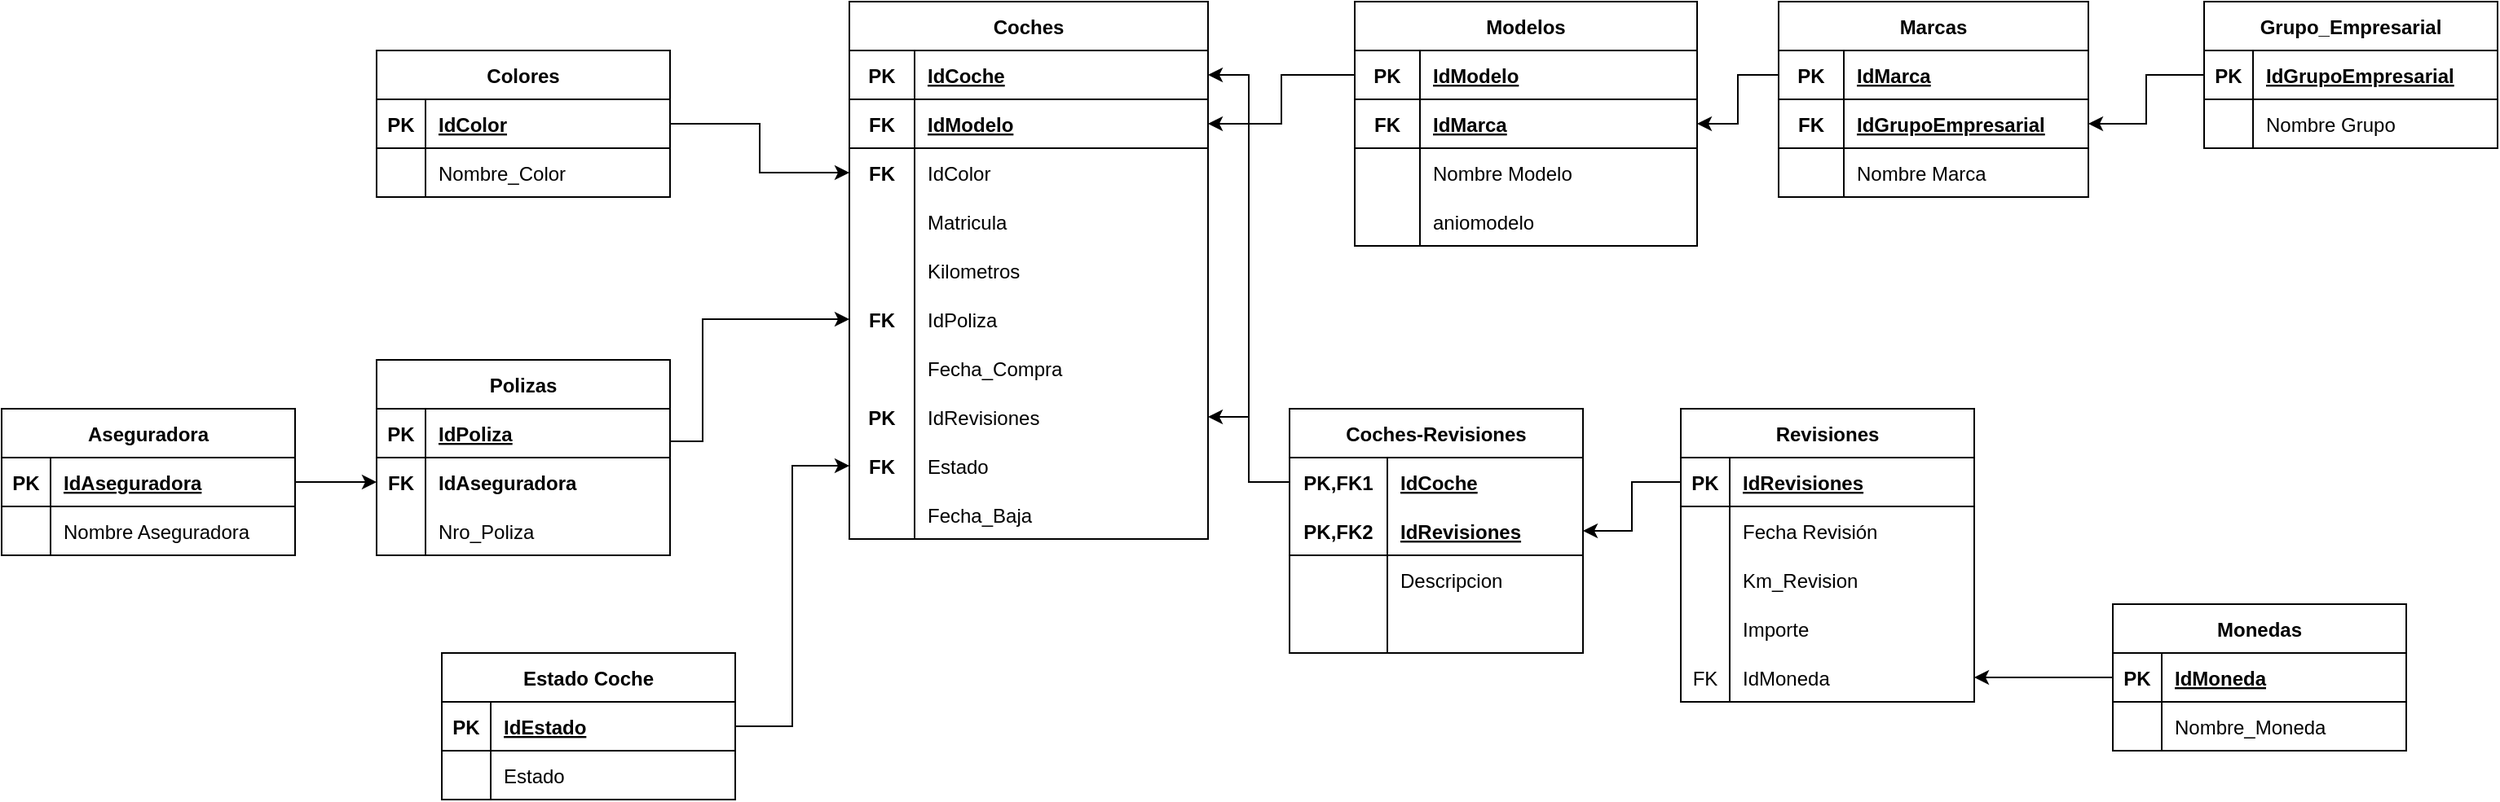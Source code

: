 <mxfile version="20.8.10" type="device"><diagram name="Página-1" id="VgYFBGqbeQIJE7yikYGi"><mxGraphModel dx="2419" dy="789" grid="1" gridSize="10" guides="1" tooltips="1" connect="1" arrows="1" fold="1" page="1" pageScale="1" pageWidth="827" pageHeight="1169" math="0" shadow="0"><root><mxCell id="0"/><mxCell id="1" parent="0"/><mxCell id="aNRxLSFaQkYPxvg784GL-1" value="Coches" style="shape=table;startSize=30;container=1;collapsible=1;childLayout=tableLayout;fixedRows=1;rowLines=0;fontStyle=1;align=center;resizeLast=1;" parent="1" vertex="1"><mxGeometry x="450" y="60" width="220" height="330" as="geometry"/></mxCell><mxCell id="aNRxLSFaQkYPxvg784GL-139" value="" style="shape=tableRow;horizontal=0;startSize=0;swimlaneHead=0;swimlaneBody=0;fillColor=none;collapsible=0;dropTarget=0;points=[[0,0.5],[1,0.5]];portConstraint=eastwest;top=0;left=0;right=0;bottom=1;" parent="aNRxLSFaQkYPxvg784GL-1" vertex="1"><mxGeometry y="30" width="220" height="30" as="geometry"/></mxCell><mxCell id="aNRxLSFaQkYPxvg784GL-140" value="PK" style="shape=partialRectangle;connectable=0;fillColor=none;top=0;left=0;bottom=0;right=0;fontStyle=1;overflow=hidden;" parent="aNRxLSFaQkYPxvg784GL-139" vertex="1"><mxGeometry width="40" height="30" as="geometry"><mxRectangle width="40" height="30" as="alternateBounds"/></mxGeometry></mxCell><mxCell id="aNRxLSFaQkYPxvg784GL-141" value="IdCoche" style="shape=partialRectangle;connectable=0;fillColor=none;top=0;left=0;bottom=0;right=0;align=left;spacingLeft=6;fontStyle=5;overflow=hidden;" parent="aNRxLSFaQkYPxvg784GL-139" vertex="1"><mxGeometry x="40" width="180" height="30" as="geometry"><mxRectangle width="180" height="30" as="alternateBounds"/></mxGeometry></mxCell><mxCell id="aNRxLSFaQkYPxvg784GL-97" value="" style="shape=tableRow;horizontal=0;startSize=0;swimlaneHead=0;swimlaneBody=0;fillColor=none;collapsible=0;dropTarget=0;points=[[0,0.5],[1,0.5]];portConstraint=eastwest;top=0;left=0;right=0;bottom=1;" parent="aNRxLSFaQkYPxvg784GL-1" vertex="1"><mxGeometry y="60" width="220" height="30" as="geometry"/></mxCell><mxCell id="aNRxLSFaQkYPxvg784GL-98" value="FK" style="shape=partialRectangle;connectable=0;fillColor=none;top=0;left=0;bottom=0;right=0;fontStyle=1;overflow=hidden;" parent="aNRxLSFaQkYPxvg784GL-97" vertex="1"><mxGeometry width="40" height="30" as="geometry"><mxRectangle width="40" height="30" as="alternateBounds"/></mxGeometry></mxCell><mxCell id="aNRxLSFaQkYPxvg784GL-99" value="IdModelo" style="shape=partialRectangle;connectable=0;fillColor=none;top=0;left=0;bottom=0;right=0;align=left;spacingLeft=6;fontStyle=5;overflow=hidden;" parent="aNRxLSFaQkYPxvg784GL-97" vertex="1"><mxGeometry x="40" width="180" height="30" as="geometry"><mxRectangle width="180" height="30" as="alternateBounds"/></mxGeometry></mxCell><mxCell id="aNRxLSFaQkYPxvg784GL-8" value="" style="shape=tableRow;horizontal=0;startSize=0;swimlaneHead=0;swimlaneBody=0;fillColor=none;collapsible=0;dropTarget=0;points=[[0,0.5],[1,0.5]];portConstraint=eastwest;top=0;left=0;right=0;bottom=0;" parent="aNRxLSFaQkYPxvg784GL-1" vertex="1"><mxGeometry y="90" width="220" height="30" as="geometry"/></mxCell><mxCell id="aNRxLSFaQkYPxvg784GL-9" value="FK" style="shape=partialRectangle;connectable=0;fillColor=none;top=0;left=0;bottom=0;right=0;editable=1;overflow=hidden;fontStyle=1" parent="aNRxLSFaQkYPxvg784GL-8" vertex="1"><mxGeometry width="40" height="30" as="geometry"><mxRectangle width="40" height="30" as="alternateBounds"/></mxGeometry></mxCell><mxCell id="aNRxLSFaQkYPxvg784GL-10" value="IdColor" style="shape=partialRectangle;connectable=0;fillColor=none;top=0;left=0;bottom=0;right=0;align=left;spacingLeft=6;overflow=hidden;fontStyle=0" parent="aNRxLSFaQkYPxvg784GL-8" vertex="1"><mxGeometry x="40" width="180" height="30" as="geometry"><mxRectangle width="180" height="30" as="alternateBounds"/></mxGeometry></mxCell><mxCell id="aNRxLSFaQkYPxvg784GL-11" value="" style="shape=tableRow;horizontal=0;startSize=0;swimlaneHead=0;swimlaneBody=0;fillColor=none;collapsible=0;dropTarget=0;points=[[0,0.5],[1,0.5]];portConstraint=eastwest;top=0;left=0;right=0;bottom=0;" parent="aNRxLSFaQkYPxvg784GL-1" vertex="1"><mxGeometry y="120" width="220" height="30" as="geometry"/></mxCell><mxCell id="aNRxLSFaQkYPxvg784GL-12" value="" style="shape=partialRectangle;connectable=0;fillColor=none;top=0;left=0;bottom=0;right=0;editable=1;overflow=hidden;" parent="aNRxLSFaQkYPxvg784GL-11" vertex="1"><mxGeometry width="40" height="30" as="geometry"><mxRectangle width="40" height="30" as="alternateBounds"/></mxGeometry></mxCell><mxCell id="aNRxLSFaQkYPxvg784GL-13" value="Matricula" style="shape=partialRectangle;connectable=0;fillColor=none;top=0;left=0;bottom=0;right=0;align=left;spacingLeft=6;overflow=hidden;" parent="aNRxLSFaQkYPxvg784GL-11" vertex="1"><mxGeometry x="40" width="180" height="30" as="geometry"><mxRectangle width="180" height="30" as="alternateBounds"/></mxGeometry></mxCell><mxCell id="aNRxLSFaQkYPxvg784GL-40" value="" style="shape=tableRow;horizontal=0;startSize=0;swimlaneHead=0;swimlaneBody=0;fillColor=none;collapsible=0;dropTarget=0;points=[[0,0.5],[1,0.5]];portConstraint=eastwest;top=0;left=0;right=0;bottom=0;" parent="aNRxLSFaQkYPxvg784GL-1" vertex="1"><mxGeometry y="150" width="220" height="30" as="geometry"/></mxCell><mxCell id="aNRxLSFaQkYPxvg784GL-41" value="" style="shape=partialRectangle;connectable=0;fillColor=none;top=0;left=0;bottom=0;right=0;editable=1;overflow=hidden;" parent="aNRxLSFaQkYPxvg784GL-40" vertex="1"><mxGeometry width="40" height="30" as="geometry"><mxRectangle width="40" height="30" as="alternateBounds"/></mxGeometry></mxCell><mxCell id="aNRxLSFaQkYPxvg784GL-42" value="Kilometros" style="shape=partialRectangle;connectable=0;fillColor=none;top=0;left=0;bottom=0;right=0;align=left;spacingLeft=6;overflow=hidden;" parent="aNRxLSFaQkYPxvg784GL-40" vertex="1"><mxGeometry x="40" width="180" height="30" as="geometry"><mxRectangle width="180" height="30" as="alternateBounds"/></mxGeometry></mxCell><mxCell id="aNRxLSFaQkYPxvg784GL-43" value="" style="shape=tableRow;horizontal=0;startSize=0;swimlaneHead=0;swimlaneBody=0;fillColor=none;collapsible=0;dropTarget=0;points=[[0,0.5],[1,0.5]];portConstraint=eastwest;top=0;left=0;right=0;bottom=0;" parent="aNRxLSFaQkYPxvg784GL-1" vertex="1"><mxGeometry y="180" width="220" height="30" as="geometry"/></mxCell><mxCell id="aNRxLSFaQkYPxvg784GL-44" value="FK" style="shape=partialRectangle;connectable=0;fillColor=none;top=0;left=0;bottom=0;right=0;editable=1;overflow=hidden;fontStyle=1" parent="aNRxLSFaQkYPxvg784GL-43" vertex="1"><mxGeometry width="40" height="30" as="geometry"><mxRectangle width="40" height="30" as="alternateBounds"/></mxGeometry></mxCell><mxCell id="aNRxLSFaQkYPxvg784GL-45" value="IdPoliza" style="shape=partialRectangle;connectable=0;fillColor=none;top=0;left=0;bottom=0;right=0;align=left;spacingLeft=6;overflow=hidden;" parent="aNRxLSFaQkYPxvg784GL-43" vertex="1"><mxGeometry x="40" width="180" height="30" as="geometry"><mxRectangle width="180" height="30" as="alternateBounds"/></mxGeometry></mxCell><mxCell id="aNRxLSFaQkYPxvg784GL-110" value="" style="shape=tableRow;horizontal=0;startSize=0;swimlaneHead=0;swimlaneBody=0;fillColor=none;collapsible=0;dropTarget=0;points=[[0,0.5],[1,0.5]];portConstraint=eastwest;top=0;left=0;right=0;bottom=0;" parent="aNRxLSFaQkYPxvg784GL-1" vertex="1"><mxGeometry y="210" width="220" height="30" as="geometry"/></mxCell><mxCell id="aNRxLSFaQkYPxvg784GL-111" value="" style="shape=partialRectangle;connectable=0;fillColor=none;top=0;left=0;bottom=0;right=0;editable=1;overflow=hidden;" parent="aNRxLSFaQkYPxvg784GL-110" vertex="1"><mxGeometry width="40" height="30" as="geometry"><mxRectangle width="40" height="30" as="alternateBounds"/></mxGeometry></mxCell><mxCell id="aNRxLSFaQkYPxvg784GL-112" value="Fecha_Compra" style="shape=partialRectangle;connectable=0;fillColor=none;top=0;left=0;bottom=0;right=0;align=left;spacingLeft=6;overflow=hidden;" parent="aNRxLSFaQkYPxvg784GL-110" vertex="1"><mxGeometry x="40" width="180" height="30" as="geometry"><mxRectangle width="180" height="30" as="alternateBounds"/></mxGeometry></mxCell><mxCell id="aNRxLSFaQkYPxvg784GL-5" value="" style="shape=tableRow;horizontal=0;startSize=0;swimlaneHead=0;swimlaneBody=0;fillColor=none;collapsible=0;dropTarget=0;points=[[0,0.5],[1,0.5]];portConstraint=eastwest;top=0;left=0;right=0;bottom=0;" parent="aNRxLSFaQkYPxvg784GL-1" vertex="1"><mxGeometry y="240" width="220" height="30" as="geometry"/></mxCell><mxCell id="aNRxLSFaQkYPxvg784GL-6" value="PK" style="shape=partialRectangle;connectable=0;fillColor=none;top=0;left=0;bottom=0;right=0;editable=1;overflow=hidden;fontStyle=1" parent="aNRxLSFaQkYPxvg784GL-5" vertex="1"><mxGeometry width="40" height="30" as="geometry"><mxRectangle width="40" height="30" as="alternateBounds"/></mxGeometry></mxCell><mxCell id="aNRxLSFaQkYPxvg784GL-7" value="IdRevisiones" style="shape=partialRectangle;connectable=0;fillColor=none;top=0;left=0;bottom=0;right=0;align=left;spacingLeft=6;overflow=hidden;" parent="aNRxLSFaQkYPxvg784GL-5" vertex="1"><mxGeometry x="40" width="180" height="30" as="geometry"><mxRectangle width="180" height="30" as="alternateBounds"/></mxGeometry></mxCell><mxCell id="_Ou12lr_e8UcH9AvhSK8-1" value="" style="shape=tableRow;horizontal=0;startSize=0;swimlaneHead=0;swimlaneBody=0;fillColor=none;collapsible=0;dropTarget=0;points=[[0,0.5],[1,0.5]];portConstraint=eastwest;top=0;left=0;right=0;bottom=0;" parent="aNRxLSFaQkYPxvg784GL-1" vertex="1"><mxGeometry y="270" width="220" height="30" as="geometry"/></mxCell><mxCell id="_Ou12lr_e8UcH9AvhSK8-2" value="FK" style="shape=partialRectangle;connectable=0;fillColor=none;top=0;left=0;bottom=0;right=0;editable=1;overflow=hidden;fontStyle=1" parent="_Ou12lr_e8UcH9AvhSK8-1" vertex="1"><mxGeometry width="40" height="30" as="geometry"><mxRectangle width="40" height="30" as="alternateBounds"/></mxGeometry></mxCell><mxCell id="_Ou12lr_e8UcH9AvhSK8-3" value="Estado" style="shape=partialRectangle;connectable=0;fillColor=none;top=0;left=0;bottom=0;right=0;align=left;spacingLeft=6;overflow=hidden;" parent="_Ou12lr_e8UcH9AvhSK8-1" vertex="1"><mxGeometry x="40" width="180" height="30" as="geometry"><mxRectangle width="180" height="30" as="alternateBounds"/></mxGeometry></mxCell><mxCell id="_Ou12lr_e8UcH9AvhSK8-4" value="" style="shape=tableRow;horizontal=0;startSize=0;swimlaneHead=0;swimlaneBody=0;fillColor=none;collapsible=0;dropTarget=0;points=[[0,0.5],[1,0.5]];portConstraint=eastwest;top=0;left=0;right=0;bottom=0;" parent="aNRxLSFaQkYPxvg784GL-1" vertex="1"><mxGeometry y="300" width="220" height="30" as="geometry"/></mxCell><mxCell id="_Ou12lr_e8UcH9AvhSK8-5" value="" style="shape=partialRectangle;connectable=0;fillColor=none;top=0;left=0;bottom=0;right=0;editable=1;overflow=hidden;fontStyle=1" parent="_Ou12lr_e8UcH9AvhSK8-4" vertex="1"><mxGeometry width="40" height="30" as="geometry"><mxRectangle width="40" height="30" as="alternateBounds"/></mxGeometry></mxCell><mxCell id="_Ou12lr_e8UcH9AvhSK8-6" value="Fecha_Baja" style="shape=partialRectangle;connectable=0;fillColor=none;top=0;left=0;bottom=0;right=0;align=left;spacingLeft=6;overflow=hidden;" parent="_Ou12lr_e8UcH9AvhSK8-4" vertex="1"><mxGeometry x="40" width="180" height="30" as="geometry"><mxRectangle width="180" height="30" as="alternateBounds"/></mxGeometry></mxCell><mxCell id="aNRxLSFaQkYPxvg784GL-14" value="Marcas" style="shape=table;startSize=30;container=1;collapsible=1;childLayout=tableLayout;fixedRows=1;rowLines=0;fontStyle=1;align=center;resizeLast=1;" parent="1" vertex="1"><mxGeometry x="1020" y="60" width="190" height="120" as="geometry"/></mxCell><mxCell id="aNRxLSFaQkYPxvg784GL-15" value="" style="shape=tableRow;horizontal=0;startSize=0;swimlaneHead=0;swimlaneBody=0;fillColor=none;collapsible=0;dropTarget=0;points=[[0,0.5],[1,0.5]];portConstraint=eastwest;top=0;left=0;right=0;bottom=1;" parent="aNRxLSFaQkYPxvg784GL-14" vertex="1"><mxGeometry y="30" width="190" height="30" as="geometry"/></mxCell><mxCell id="aNRxLSFaQkYPxvg784GL-16" value="PK" style="shape=partialRectangle;connectable=0;fillColor=none;top=0;left=0;bottom=0;right=0;fontStyle=1;overflow=hidden;" parent="aNRxLSFaQkYPxvg784GL-15" vertex="1"><mxGeometry width="40" height="30" as="geometry"><mxRectangle width="40" height="30" as="alternateBounds"/></mxGeometry></mxCell><mxCell id="aNRxLSFaQkYPxvg784GL-17" value="IdMarca" style="shape=partialRectangle;connectable=0;fillColor=none;top=0;left=0;bottom=0;right=0;align=left;spacingLeft=6;fontStyle=5;overflow=hidden;" parent="aNRxLSFaQkYPxvg784GL-15" vertex="1"><mxGeometry x="40" width="150" height="30" as="geometry"><mxRectangle width="150" height="30" as="alternateBounds"/></mxGeometry></mxCell><mxCell id="aNRxLSFaQkYPxvg784GL-130" value="" style="shape=tableRow;horizontal=0;startSize=0;swimlaneHead=0;swimlaneBody=0;fillColor=none;collapsible=0;dropTarget=0;points=[[0,0.5],[1,0.5]];portConstraint=eastwest;top=0;left=0;right=0;bottom=1;" parent="aNRxLSFaQkYPxvg784GL-14" vertex="1"><mxGeometry y="60" width="190" height="30" as="geometry"/></mxCell><mxCell id="aNRxLSFaQkYPxvg784GL-131" value="FK" style="shape=partialRectangle;connectable=0;fillColor=none;top=0;left=0;bottom=0;right=0;fontStyle=1;overflow=hidden;" parent="aNRxLSFaQkYPxvg784GL-130" vertex="1"><mxGeometry width="40" height="30" as="geometry"><mxRectangle width="40" height="30" as="alternateBounds"/></mxGeometry></mxCell><mxCell id="aNRxLSFaQkYPxvg784GL-132" value="IdGrupoEmpresarial" style="shape=partialRectangle;connectable=0;fillColor=none;top=0;left=0;bottom=0;right=0;align=left;spacingLeft=6;fontStyle=5;overflow=hidden;" parent="aNRxLSFaQkYPxvg784GL-130" vertex="1"><mxGeometry x="40" width="150" height="30" as="geometry"><mxRectangle width="150" height="30" as="alternateBounds"/></mxGeometry></mxCell><mxCell id="aNRxLSFaQkYPxvg784GL-18" value="" style="shape=tableRow;horizontal=0;startSize=0;swimlaneHead=0;swimlaneBody=0;fillColor=none;collapsible=0;dropTarget=0;points=[[0,0.5],[1,0.5]];portConstraint=eastwest;top=0;left=0;right=0;bottom=0;" parent="aNRxLSFaQkYPxvg784GL-14" vertex="1"><mxGeometry y="90" width="190" height="30" as="geometry"/></mxCell><mxCell id="aNRxLSFaQkYPxvg784GL-19" value="" style="shape=partialRectangle;connectable=0;fillColor=none;top=0;left=0;bottom=0;right=0;editable=1;overflow=hidden;" parent="aNRxLSFaQkYPxvg784GL-18" vertex="1"><mxGeometry width="40" height="30" as="geometry"><mxRectangle width="40" height="30" as="alternateBounds"/></mxGeometry></mxCell><mxCell id="aNRxLSFaQkYPxvg784GL-20" value="Nombre Marca" style="shape=partialRectangle;connectable=0;fillColor=none;top=0;left=0;bottom=0;right=0;align=left;spacingLeft=6;overflow=hidden;" parent="aNRxLSFaQkYPxvg784GL-18" vertex="1"><mxGeometry x="40" width="150" height="30" as="geometry"><mxRectangle width="150" height="30" as="alternateBounds"/></mxGeometry></mxCell><mxCell id="aNRxLSFaQkYPxvg784GL-27" value="Grupo_Empresarial" style="shape=table;startSize=30;container=1;collapsible=1;childLayout=tableLayout;fixedRows=1;rowLines=0;fontStyle=1;align=center;resizeLast=1;" parent="1" vertex="1"><mxGeometry x="1281" y="60" width="180" height="90" as="geometry"/></mxCell><mxCell id="aNRxLSFaQkYPxvg784GL-28" value="" style="shape=tableRow;horizontal=0;startSize=0;swimlaneHead=0;swimlaneBody=0;fillColor=none;collapsible=0;dropTarget=0;points=[[0,0.5],[1,0.5]];portConstraint=eastwest;top=0;left=0;right=0;bottom=1;" parent="aNRxLSFaQkYPxvg784GL-27" vertex="1"><mxGeometry y="30" width="180" height="30" as="geometry"/></mxCell><mxCell id="aNRxLSFaQkYPxvg784GL-29" value="PK" style="shape=partialRectangle;connectable=0;fillColor=none;top=0;left=0;bottom=0;right=0;fontStyle=1;overflow=hidden;" parent="aNRxLSFaQkYPxvg784GL-28" vertex="1"><mxGeometry width="30" height="30" as="geometry"><mxRectangle width="30" height="30" as="alternateBounds"/></mxGeometry></mxCell><mxCell id="aNRxLSFaQkYPxvg784GL-30" value="IdGrupoEmpresarial" style="shape=partialRectangle;connectable=0;fillColor=none;top=0;left=0;bottom=0;right=0;align=left;spacingLeft=6;fontStyle=5;overflow=hidden;" parent="aNRxLSFaQkYPxvg784GL-28" vertex="1"><mxGeometry x="30" width="150" height="30" as="geometry"><mxRectangle width="150" height="30" as="alternateBounds"/></mxGeometry></mxCell><mxCell id="aNRxLSFaQkYPxvg784GL-31" value="" style="shape=tableRow;horizontal=0;startSize=0;swimlaneHead=0;swimlaneBody=0;fillColor=none;collapsible=0;dropTarget=0;points=[[0,0.5],[1,0.5]];portConstraint=eastwest;top=0;left=0;right=0;bottom=0;" parent="aNRxLSFaQkYPxvg784GL-27" vertex="1"><mxGeometry y="60" width="180" height="30" as="geometry"/></mxCell><mxCell id="aNRxLSFaQkYPxvg784GL-32" value="" style="shape=partialRectangle;connectable=0;fillColor=none;top=0;left=0;bottom=0;right=0;editable=1;overflow=hidden;" parent="aNRxLSFaQkYPxvg784GL-31" vertex="1"><mxGeometry width="30" height="30" as="geometry"><mxRectangle width="30" height="30" as="alternateBounds"/></mxGeometry></mxCell><mxCell id="aNRxLSFaQkYPxvg784GL-33" value="Nombre Grupo" style="shape=partialRectangle;connectable=0;fillColor=none;top=0;left=0;bottom=0;right=0;align=left;spacingLeft=6;overflow=hidden;" parent="aNRxLSFaQkYPxvg784GL-31" vertex="1"><mxGeometry x="30" width="150" height="30" as="geometry"><mxRectangle width="150" height="30" as="alternateBounds"/></mxGeometry></mxCell><mxCell id="aNRxLSFaQkYPxvg784GL-52" value="Revisiones" style="shape=table;startSize=30;container=1;collapsible=1;childLayout=tableLayout;fixedRows=1;rowLines=0;fontStyle=1;align=center;resizeLast=1;" parent="1" vertex="1"><mxGeometry x="960" y="310" width="180" height="180" as="geometry"/></mxCell><mxCell id="aNRxLSFaQkYPxvg784GL-53" value="" style="shape=tableRow;horizontal=0;startSize=0;swimlaneHead=0;swimlaneBody=0;fillColor=none;collapsible=0;dropTarget=0;points=[[0,0.5],[1,0.5]];portConstraint=eastwest;top=0;left=0;right=0;bottom=1;" parent="aNRxLSFaQkYPxvg784GL-52" vertex="1"><mxGeometry y="30" width="180" height="30" as="geometry"/></mxCell><mxCell id="aNRxLSFaQkYPxvg784GL-54" value="PK" style="shape=partialRectangle;connectable=0;fillColor=none;top=0;left=0;bottom=0;right=0;fontStyle=1;overflow=hidden;" parent="aNRxLSFaQkYPxvg784GL-53" vertex="1"><mxGeometry width="30" height="30" as="geometry"><mxRectangle width="30" height="30" as="alternateBounds"/></mxGeometry></mxCell><mxCell id="aNRxLSFaQkYPxvg784GL-55" value="IdRevisiones" style="shape=partialRectangle;connectable=0;fillColor=none;top=0;left=0;bottom=0;right=0;align=left;spacingLeft=6;fontStyle=5;overflow=hidden;" parent="aNRxLSFaQkYPxvg784GL-53" vertex="1"><mxGeometry x="30" width="150" height="30" as="geometry"><mxRectangle width="150" height="30" as="alternateBounds"/></mxGeometry></mxCell><mxCell id="aNRxLSFaQkYPxvg784GL-56" value="" style="shape=tableRow;horizontal=0;startSize=0;swimlaneHead=0;swimlaneBody=0;fillColor=none;collapsible=0;dropTarget=0;points=[[0,0.5],[1,0.5]];portConstraint=eastwest;top=0;left=0;right=0;bottom=0;" parent="aNRxLSFaQkYPxvg784GL-52" vertex="1"><mxGeometry y="60" width="180" height="30" as="geometry"/></mxCell><mxCell id="aNRxLSFaQkYPxvg784GL-57" value="" style="shape=partialRectangle;connectable=0;fillColor=none;top=0;left=0;bottom=0;right=0;editable=1;overflow=hidden;" parent="aNRxLSFaQkYPxvg784GL-56" vertex="1"><mxGeometry width="30" height="30" as="geometry"><mxRectangle width="30" height="30" as="alternateBounds"/></mxGeometry></mxCell><mxCell id="aNRxLSFaQkYPxvg784GL-58" value="Fecha Revisión" style="shape=partialRectangle;connectable=0;fillColor=none;top=0;left=0;bottom=0;right=0;align=left;spacingLeft=6;overflow=hidden;" parent="aNRxLSFaQkYPxvg784GL-56" vertex="1"><mxGeometry x="30" width="150" height="30" as="geometry"><mxRectangle width="150" height="30" as="alternateBounds"/></mxGeometry></mxCell><mxCell id="aNRxLSFaQkYPxvg784GL-177" value="" style="shape=tableRow;horizontal=0;startSize=0;swimlaneHead=0;swimlaneBody=0;fillColor=none;collapsible=0;dropTarget=0;points=[[0,0.5],[1,0.5]];portConstraint=eastwest;top=0;left=0;right=0;bottom=0;" parent="aNRxLSFaQkYPxvg784GL-52" vertex="1"><mxGeometry y="90" width="180" height="30" as="geometry"/></mxCell><mxCell id="aNRxLSFaQkYPxvg784GL-178" value="" style="shape=partialRectangle;connectable=0;fillColor=none;top=0;left=0;bottom=0;right=0;editable=1;overflow=hidden;" parent="aNRxLSFaQkYPxvg784GL-177" vertex="1"><mxGeometry width="30" height="30" as="geometry"><mxRectangle width="30" height="30" as="alternateBounds"/></mxGeometry></mxCell><mxCell id="aNRxLSFaQkYPxvg784GL-179" value="Km_Revision" style="shape=partialRectangle;connectable=0;fillColor=none;top=0;left=0;bottom=0;right=0;align=left;spacingLeft=6;overflow=hidden;" parent="aNRxLSFaQkYPxvg784GL-177" vertex="1"><mxGeometry x="30" width="150" height="30" as="geometry"><mxRectangle width="150" height="30" as="alternateBounds"/></mxGeometry></mxCell><mxCell id="aNRxLSFaQkYPxvg784GL-180" value="" style="shape=tableRow;horizontal=0;startSize=0;swimlaneHead=0;swimlaneBody=0;fillColor=none;collapsible=0;dropTarget=0;points=[[0,0.5],[1,0.5]];portConstraint=eastwest;top=0;left=0;right=0;bottom=0;" parent="aNRxLSFaQkYPxvg784GL-52" vertex="1"><mxGeometry y="120" width="180" height="30" as="geometry"/></mxCell><mxCell id="aNRxLSFaQkYPxvg784GL-181" value="" style="shape=partialRectangle;connectable=0;fillColor=none;top=0;left=0;bottom=0;right=0;editable=1;overflow=hidden;" parent="aNRxLSFaQkYPxvg784GL-180" vertex="1"><mxGeometry width="30" height="30" as="geometry"><mxRectangle width="30" height="30" as="alternateBounds"/></mxGeometry></mxCell><mxCell id="aNRxLSFaQkYPxvg784GL-182" value="Importe" style="shape=partialRectangle;connectable=0;fillColor=none;top=0;left=0;bottom=0;right=0;align=left;spacingLeft=6;overflow=hidden;" parent="aNRxLSFaQkYPxvg784GL-180" vertex="1"><mxGeometry x="30" width="150" height="30" as="geometry"><mxRectangle width="150" height="30" as="alternateBounds"/></mxGeometry></mxCell><mxCell id="aNRxLSFaQkYPxvg784GL-183" value="" style="shape=tableRow;horizontal=0;startSize=0;swimlaneHead=0;swimlaneBody=0;fillColor=none;collapsible=0;dropTarget=0;points=[[0,0.5],[1,0.5]];portConstraint=eastwest;top=0;left=0;right=0;bottom=0;" parent="aNRxLSFaQkYPxvg784GL-52" vertex="1"><mxGeometry y="150" width="180" height="30" as="geometry"/></mxCell><mxCell id="aNRxLSFaQkYPxvg784GL-184" value="FK" style="shape=partialRectangle;connectable=0;fillColor=none;top=0;left=0;bottom=0;right=0;editable=1;overflow=hidden;" parent="aNRxLSFaQkYPxvg784GL-183" vertex="1"><mxGeometry width="30" height="30" as="geometry"><mxRectangle width="30" height="30" as="alternateBounds"/></mxGeometry></mxCell><mxCell id="aNRxLSFaQkYPxvg784GL-185" value="IdMoneda" style="shape=partialRectangle;connectable=0;fillColor=none;top=0;left=0;bottom=0;right=0;align=left;spacingLeft=6;overflow=hidden;" parent="aNRxLSFaQkYPxvg784GL-183" vertex="1"><mxGeometry x="30" width="150" height="30" as="geometry"><mxRectangle width="150" height="30" as="alternateBounds"/></mxGeometry></mxCell><mxCell id="aNRxLSFaQkYPxvg784GL-68" value="Monedas" style="shape=table;startSize=30;container=1;collapsible=1;childLayout=tableLayout;fixedRows=1;rowLines=0;fontStyle=1;align=center;resizeLast=1;" parent="1" vertex="1"><mxGeometry x="1225" y="430" width="180" height="90" as="geometry"/></mxCell><mxCell id="aNRxLSFaQkYPxvg784GL-69" value="" style="shape=tableRow;horizontal=0;startSize=0;swimlaneHead=0;swimlaneBody=0;fillColor=none;collapsible=0;dropTarget=0;points=[[0,0.5],[1,0.5]];portConstraint=eastwest;top=0;left=0;right=0;bottom=1;" parent="aNRxLSFaQkYPxvg784GL-68" vertex="1"><mxGeometry y="30" width="180" height="30" as="geometry"/></mxCell><mxCell id="aNRxLSFaQkYPxvg784GL-70" value="PK" style="shape=partialRectangle;connectable=0;fillColor=none;top=0;left=0;bottom=0;right=0;fontStyle=1;overflow=hidden;" parent="aNRxLSFaQkYPxvg784GL-69" vertex="1"><mxGeometry width="30" height="30" as="geometry"><mxRectangle width="30" height="30" as="alternateBounds"/></mxGeometry></mxCell><mxCell id="aNRxLSFaQkYPxvg784GL-71" value="IdMoneda" style="shape=partialRectangle;connectable=0;fillColor=none;top=0;left=0;bottom=0;right=0;align=left;spacingLeft=6;fontStyle=5;overflow=hidden;" parent="aNRxLSFaQkYPxvg784GL-69" vertex="1"><mxGeometry x="30" width="150" height="30" as="geometry"><mxRectangle width="150" height="30" as="alternateBounds"/></mxGeometry></mxCell><mxCell id="aNRxLSFaQkYPxvg784GL-72" value="" style="shape=tableRow;horizontal=0;startSize=0;swimlaneHead=0;swimlaneBody=0;fillColor=none;collapsible=0;dropTarget=0;points=[[0,0.5],[1,0.5]];portConstraint=eastwest;top=0;left=0;right=0;bottom=0;" parent="aNRxLSFaQkYPxvg784GL-68" vertex="1"><mxGeometry y="60" width="180" height="30" as="geometry"/></mxCell><mxCell id="aNRxLSFaQkYPxvg784GL-73" value="" style="shape=partialRectangle;connectable=0;fillColor=none;top=0;left=0;bottom=0;right=0;editable=1;overflow=hidden;" parent="aNRxLSFaQkYPxvg784GL-72" vertex="1"><mxGeometry width="30" height="30" as="geometry"><mxRectangle width="30" height="30" as="alternateBounds"/></mxGeometry></mxCell><mxCell id="aNRxLSFaQkYPxvg784GL-74" value="Nombre_Moneda" style="shape=partialRectangle;connectable=0;fillColor=none;top=0;left=0;bottom=0;right=0;align=left;spacingLeft=6;overflow=hidden;" parent="aNRxLSFaQkYPxvg784GL-72" vertex="1"><mxGeometry x="30" width="150" height="30" as="geometry"><mxRectangle width="150" height="30" as="alternateBounds"/></mxGeometry></mxCell><mxCell id="aNRxLSFaQkYPxvg784GL-102" style="edgeStyle=orthogonalEdgeStyle;rounded=0;orthogonalLoop=1;jettySize=auto;html=1;" parent="1" source="aNRxLSFaQkYPxvg784GL-81" target="aNRxLSFaQkYPxvg784GL-43" edge="1"><mxGeometry relative="1" as="geometry"><Array as="points"><mxPoint x="360" y="330"/><mxPoint x="360" y="255"/></Array></mxGeometry></mxCell><mxCell id="aNRxLSFaQkYPxvg784GL-81" value="Polizas" style="shape=table;startSize=30;container=1;collapsible=1;childLayout=tableLayout;fixedRows=1;rowLines=0;fontStyle=1;align=center;resizeLast=1;" parent="1" vertex="1"><mxGeometry x="160" y="280" width="180" height="120" as="geometry"/></mxCell><mxCell id="aNRxLSFaQkYPxvg784GL-82" value="" style="shape=tableRow;horizontal=0;startSize=0;swimlaneHead=0;swimlaneBody=0;fillColor=none;collapsible=0;dropTarget=0;points=[[0,0.5],[1,0.5]];portConstraint=eastwest;top=0;left=0;right=0;bottom=1;" parent="aNRxLSFaQkYPxvg784GL-81" vertex="1"><mxGeometry y="30" width="180" height="30" as="geometry"/></mxCell><mxCell id="aNRxLSFaQkYPxvg784GL-83" value="PK" style="shape=partialRectangle;connectable=0;fillColor=none;top=0;left=0;bottom=0;right=0;fontStyle=1;overflow=hidden;" parent="aNRxLSFaQkYPxvg784GL-82" vertex="1"><mxGeometry width="30" height="30" as="geometry"><mxRectangle width="30" height="30" as="alternateBounds"/></mxGeometry></mxCell><mxCell id="aNRxLSFaQkYPxvg784GL-84" value="IdPoliza" style="shape=partialRectangle;connectable=0;fillColor=none;top=0;left=0;bottom=0;right=0;align=left;spacingLeft=6;fontStyle=5;overflow=hidden;" parent="aNRxLSFaQkYPxvg784GL-82" vertex="1"><mxGeometry x="30" width="150" height="30" as="geometry"><mxRectangle width="150" height="30" as="alternateBounds"/></mxGeometry></mxCell><mxCell id="aNRxLSFaQkYPxvg784GL-85" value="" style="shape=tableRow;horizontal=0;startSize=0;swimlaneHead=0;swimlaneBody=0;fillColor=none;collapsible=0;dropTarget=0;points=[[0,0.5],[1,0.5]];portConstraint=eastwest;top=0;left=0;right=0;bottom=0;" parent="aNRxLSFaQkYPxvg784GL-81" vertex="1"><mxGeometry y="60" width="180" height="30" as="geometry"/></mxCell><mxCell id="aNRxLSFaQkYPxvg784GL-86" value="FK" style="shape=partialRectangle;connectable=0;fillColor=none;top=0;left=0;bottom=0;right=0;editable=1;overflow=hidden;fontStyle=1" parent="aNRxLSFaQkYPxvg784GL-85" vertex="1"><mxGeometry width="30" height="30" as="geometry"><mxRectangle width="30" height="30" as="alternateBounds"/></mxGeometry></mxCell><mxCell id="aNRxLSFaQkYPxvg784GL-87" value="IdAseguradora" style="shape=partialRectangle;connectable=0;fillColor=none;top=0;left=0;bottom=0;right=0;align=left;spacingLeft=6;overflow=hidden;fontStyle=1" parent="aNRxLSFaQkYPxvg784GL-85" vertex="1"><mxGeometry x="30" width="150" height="30" as="geometry"><mxRectangle width="150" height="30" as="alternateBounds"/></mxGeometry></mxCell><mxCell id="aNRxLSFaQkYPxvg784GL-107" value="" style="shape=tableRow;horizontal=0;startSize=0;swimlaneHead=0;swimlaneBody=0;fillColor=none;collapsible=0;dropTarget=0;points=[[0,0.5],[1,0.5]];portConstraint=eastwest;top=0;left=0;right=0;bottom=0;" parent="aNRxLSFaQkYPxvg784GL-81" vertex="1"><mxGeometry y="90" width="180" height="30" as="geometry"/></mxCell><mxCell id="aNRxLSFaQkYPxvg784GL-108" value="" style="shape=partialRectangle;connectable=0;fillColor=none;top=0;left=0;bottom=0;right=0;editable=1;overflow=hidden;" parent="aNRxLSFaQkYPxvg784GL-107" vertex="1"><mxGeometry width="30" height="30" as="geometry"><mxRectangle width="30" height="30" as="alternateBounds"/></mxGeometry></mxCell><mxCell id="aNRxLSFaQkYPxvg784GL-109" value="Nro_Poliza" style="shape=partialRectangle;connectable=0;fillColor=none;top=0;left=0;bottom=0;right=0;align=left;spacingLeft=6;overflow=hidden;" parent="aNRxLSFaQkYPxvg784GL-107" vertex="1"><mxGeometry x="30" width="150" height="30" as="geometry"><mxRectangle width="150" height="30" as="alternateBounds"/></mxGeometry></mxCell><mxCell id="aNRxLSFaQkYPxvg784GL-113" value="Modelos" style="shape=table;startSize=30;container=1;collapsible=1;childLayout=tableLayout;fixedRows=1;rowLines=0;fontStyle=1;align=center;resizeLast=1;" parent="1" vertex="1"><mxGeometry x="760" y="60" width="210" height="150" as="geometry"/></mxCell><mxCell id="aNRxLSFaQkYPxvg784GL-114" value="" style="shape=tableRow;horizontal=0;startSize=0;swimlaneHead=0;swimlaneBody=0;fillColor=none;collapsible=0;dropTarget=0;points=[[0,0.5],[1,0.5]];portConstraint=eastwest;top=0;left=0;right=0;bottom=1;" parent="aNRxLSFaQkYPxvg784GL-113" vertex="1"><mxGeometry y="30" width="210" height="30" as="geometry"/></mxCell><mxCell id="aNRxLSFaQkYPxvg784GL-115" value="PK" style="shape=partialRectangle;connectable=0;fillColor=none;top=0;left=0;bottom=0;right=0;fontStyle=1;overflow=hidden;" parent="aNRxLSFaQkYPxvg784GL-114" vertex="1"><mxGeometry width="40" height="30" as="geometry"><mxRectangle width="40" height="30" as="alternateBounds"/></mxGeometry></mxCell><mxCell id="aNRxLSFaQkYPxvg784GL-116" value="IdModelo" style="shape=partialRectangle;connectable=0;fillColor=none;top=0;left=0;bottom=0;right=0;align=left;spacingLeft=6;fontStyle=5;overflow=hidden;" parent="aNRxLSFaQkYPxvg784GL-114" vertex="1"><mxGeometry x="40" width="170" height="30" as="geometry"><mxRectangle width="170" height="30" as="alternateBounds"/></mxGeometry></mxCell><mxCell id="aNRxLSFaQkYPxvg784GL-126" value="" style="shape=tableRow;horizontal=0;startSize=0;swimlaneHead=0;swimlaneBody=0;fillColor=none;collapsible=0;dropTarget=0;points=[[0,0.5],[1,0.5]];portConstraint=eastwest;top=0;left=0;right=0;bottom=1;" parent="aNRxLSFaQkYPxvg784GL-113" vertex="1"><mxGeometry y="60" width="210" height="30" as="geometry"/></mxCell><mxCell id="aNRxLSFaQkYPxvg784GL-127" value="FK" style="shape=partialRectangle;connectable=0;fillColor=none;top=0;left=0;bottom=0;right=0;fontStyle=1;overflow=hidden;" parent="aNRxLSFaQkYPxvg784GL-126" vertex="1"><mxGeometry width="40" height="30" as="geometry"><mxRectangle width="40" height="30" as="alternateBounds"/></mxGeometry></mxCell><mxCell id="aNRxLSFaQkYPxvg784GL-128" value="IdMarca" style="shape=partialRectangle;connectable=0;fillColor=none;top=0;left=0;bottom=0;right=0;align=left;spacingLeft=6;fontStyle=5;overflow=hidden;" parent="aNRxLSFaQkYPxvg784GL-126" vertex="1"><mxGeometry x="40" width="170" height="30" as="geometry"><mxRectangle width="170" height="30" as="alternateBounds"/></mxGeometry></mxCell><mxCell id="aNRxLSFaQkYPxvg784GL-123" value="" style="shape=tableRow;horizontal=0;startSize=0;swimlaneHead=0;swimlaneBody=0;fillColor=none;collapsible=0;dropTarget=0;points=[[0,0.5],[1,0.5]];portConstraint=eastwest;top=0;left=0;right=0;bottom=0;" parent="aNRxLSFaQkYPxvg784GL-113" vertex="1"><mxGeometry y="90" width="210" height="30" as="geometry"/></mxCell><mxCell id="aNRxLSFaQkYPxvg784GL-124" value="" style="shape=partialRectangle;connectable=0;fillColor=none;top=0;left=0;bottom=0;right=0;editable=1;overflow=hidden;" parent="aNRxLSFaQkYPxvg784GL-123" vertex="1"><mxGeometry width="40" height="30" as="geometry"><mxRectangle width="40" height="30" as="alternateBounds"/></mxGeometry></mxCell><mxCell id="aNRxLSFaQkYPxvg784GL-125" value="Nombre Modelo" style="shape=partialRectangle;connectable=0;fillColor=none;top=0;left=0;bottom=0;right=0;align=left;spacingLeft=6;overflow=hidden;" parent="aNRxLSFaQkYPxvg784GL-123" vertex="1"><mxGeometry x="40" width="170" height="30" as="geometry"><mxRectangle width="170" height="30" as="alternateBounds"/></mxGeometry></mxCell><mxCell id="_Ou12lr_e8UcH9AvhSK8-32" value="" style="shape=tableRow;horizontal=0;startSize=0;swimlaneHead=0;swimlaneBody=0;fillColor=none;collapsible=0;dropTarget=0;points=[[0,0.5],[1,0.5]];portConstraint=eastwest;top=0;left=0;right=0;bottom=0;" parent="aNRxLSFaQkYPxvg784GL-113" vertex="1"><mxGeometry y="120" width="210" height="30" as="geometry"/></mxCell><mxCell id="_Ou12lr_e8UcH9AvhSK8-33" value="" style="shape=partialRectangle;connectable=0;fillColor=none;top=0;left=0;bottom=0;right=0;editable=1;overflow=hidden;" parent="_Ou12lr_e8UcH9AvhSK8-32" vertex="1"><mxGeometry width="40" height="30" as="geometry"><mxRectangle width="40" height="30" as="alternateBounds"/></mxGeometry></mxCell><mxCell id="_Ou12lr_e8UcH9AvhSK8-34" value="aniomodelo" style="shape=partialRectangle;connectable=0;fillColor=none;top=0;left=0;bottom=0;right=0;align=left;spacingLeft=6;overflow=hidden;" parent="_Ou12lr_e8UcH9AvhSK8-32" vertex="1"><mxGeometry x="40" width="170" height="30" as="geometry"><mxRectangle width="170" height="30" as="alternateBounds"/></mxGeometry></mxCell><mxCell id="aNRxLSFaQkYPxvg784GL-136" style="edgeStyle=orthogonalEdgeStyle;rounded=0;orthogonalLoop=1;jettySize=auto;html=1;entryX=1;entryY=0.5;entryDx=0;entryDy=0;" parent="1" source="aNRxLSFaQkYPxvg784GL-28" target="aNRxLSFaQkYPxvg784GL-130" edge="1"><mxGeometry relative="1" as="geometry"/></mxCell><mxCell id="aNRxLSFaQkYPxvg784GL-137" style="edgeStyle=orthogonalEdgeStyle;rounded=0;orthogonalLoop=1;jettySize=auto;html=1;entryX=1;entryY=0.5;entryDx=0;entryDy=0;" parent="1" source="aNRxLSFaQkYPxvg784GL-15" target="aNRxLSFaQkYPxvg784GL-126" edge="1"><mxGeometry relative="1" as="geometry"/></mxCell><mxCell id="aNRxLSFaQkYPxvg784GL-138" style="edgeStyle=orthogonalEdgeStyle;rounded=0;orthogonalLoop=1;jettySize=auto;html=1;entryX=1;entryY=0.5;entryDx=0;entryDy=0;" parent="1" source="aNRxLSFaQkYPxvg784GL-114" target="aNRxLSFaQkYPxvg784GL-97" edge="1"><mxGeometry relative="1" as="geometry"/></mxCell><mxCell id="aNRxLSFaQkYPxvg784GL-143" value="Aseguradora" style="shape=table;startSize=30;container=1;collapsible=1;childLayout=tableLayout;fixedRows=1;rowLines=0;fontStyle=1;align=center;resizeLast=1;" parent="1" vertex="1"><mxGeometry x="-70" y="310" width="180" height="90" as="geometry"/></mxCell><mxCell id="aNRxLSFaQkYPxvg784GL-144" value="" style="shape=tableRow;horizontal=0;startSize=0;swimlaneHead=0;swimlaneBody=0;fillColor=none;collapsible=0;dropTarget=0;points=[[0,0.5],[1,0.5]];portConstraint=eastwest;top=0;left=0;right=0;bottom=1;" parent="aNRxLSFaQkYPxvg784GL-143" vertex="1"><mxGeometry y="30" width="180" height="30" as="geometry"/></mxCell><mxCell id="aNRxLSFaQkYPxvg784GL-145" value="PK" style="shape=partialRectangle;connectable=0;fillColor=none;top=0;left=0;bottom=0;right=0;fontStyle=1;overflow=hidden;" parent="aNRxLSFaQkYPxvg784GL-144" vertex="1"><mxGeometry width="30" height="30" as="geometry"><mxRectangle width="30" height="30" as="alternateBounds"/></mxGeometry></mxCell><mxCell id="aNRxLSFaQkYPxvg784GL-146" value="IdAseguradora" style="shape=partialRectangle;connectable=0;fillColor=none;top=0;left=0;bottom=0;right=0;align=left;spacingLeft=6;fontStyle=5;overflow=hidden;" parent="aNRxLSFaQkYPxvg784GL-144" vertex="1"><mxGeometry x="30" width="150" height="30" as="geometry"><mxRectangle width="150" height="30" as="alternateBounds"/></mxGeometry></mxCell><mxCell id="aNRxLSFaQkYPxvg784GL-147" value="" style="shape=tableRow;horizontal=0;startSize=0;swimlaneHead=0;swimlaneBody=0;fillColor=none;collapsible=0;dropTarget=0;points=[[0,0.5],[1,0.5]];portConstraint=eastwest;top=0;left=0;right=0;bottom=0;" parent="aNRxLSFaQkYPxvg784GL-143" vertex="1"><mxGeometry y="60" width="180" height="30" as="geometry"/></mxCell><mxCell id="aNRxLSFaQkYPxvg784GL-148" value="" style="shape=partialRectangle;connectable=0;fillColor=none;top=0;left=0;bottom=0;right=0;editable=1;overflow=hidden;" parent="aNRxLSFaQkYPxvg784GL-147" vertex="1"><mxGeometry width="30" height="30" as="geometry"><mxRectangle width="30" height="30" as="alternateBounds"/></mxGeometry></mxCell><mxCell id="aNRxLSFaQkYPxvg784GL-149" value="Nombre Aseguradora" style="shape=partialRectangle;connectable=0;fillColor=none;top=0;left=0;bottom=0;right=0;align=left;spacingLeft=6;overflow=hidden;" parent="aNRxLSFaQkYPxvg784GL-147" vertex="1"><mxGeometry x="30" width="150" height="30" as="geometry"><mxRectangle width="150" height="30" as="alternateBounds"/></mxGeometry></mxCell><mxCell id="aNRxLSFaQkYPxvg784GL-160" style="edgeStyle=orthogonalEdgeStyle;rounded=0;orthogonalLoop=1;jettySize=auto;html=1;entryX=0;entryY=0.5;entryDx=0;entryDy=0;" parent="1" source="aNRxLSFaQkYPxvg784GL-144" target="aNRxLSFaQkYPxvg784GL-85" edge="1"><mxGeometry relative="1" as="geometry"/></mxCell><mxCell id="aNRxLSFaQkYPxvg784GL-161" value="Colores" style="shape=table;startSize=30;container=1;collapsible=1;childLayout=tableLayout;fixedRows=1;rowLines=0;fontStyle=1;align=center;resizeLast=1;" parent="1" vertex="1"><mxGeometry x="160" y="90" width="180" height="90" as="geometry"/></mxCell><mxCell id="aNRxLSFaQkYPxvg784GL-162" value="" style="shape=tableRow;horizontal=0;startSize=0;swimlaneHead=0;swimlaneBody=0;fillColor=none;collapsible=0;dropTarget=0;points=[[0,0.5],[1,0.5]];portConstraint=eastwest;top=0;left=0;right=0;bottom=1;" parent="aNRxLSFaQkYPxvg784GL-161" vertex="1"><mxGeometry y="30" width="180" height="30" as="geometry"/></mxCell><mxCell id="aNRxLSFaQkYPxvg784GL-163" value="PK" style="shape=partialRectangle;connectable=0;fillColor=none;top=0;left=0;bottom=0;right=0;fontStyle=1;overflow=hidden;" parent="aNRxLSFaQkYPxvg784GL-162" vertex="1"><mxGeometry width="30" height="30" as="geometry"><mxRectangle width="30" height="30" as="alternateBounds"/></mxGeometry></mxCell><mxCell id="aNRxLSFaQkYPxvg784GL-164" value="IdColor" style="shape=partialRectangle;connectable=0;fillColor=none;top=0;left=0;bottom=0;right=0;align=left;spacingLeft=6;fontStyle=5;overflow=hidden;" parent="aNRxLSFaQkYPxvg784GL-162" vertex="1"><mxGeometry x="30" width="150" height="30" as="geometry"><mxRectangle width="150" height="30" as="alternateBounds"/></mxGeometry></mxCell><mxCell id="aNRxLSFaQkYPxvg784GL-165" value="" style="shape=tableRow;horizontal=0;startSize=0;swimlaneHead=0;swimlaneBody=0;fillColor=none;collapsible=0;dropTarget=0;points=[[0,0.5],[1,0.5]];portConstraint=eastwest;top=0;left=0;right=0;bottom=0;" parent="aNRxLSFaQkYPxvg784GL-161" vertex="1"><mxGeometry y="60" width="180" height="30" as="geometry"/></mxCell><mxCell id="aNRxLSFaQkYPxvg784GL-166" value="" style="shape=partialRectangle;connectable=0;fillColor=none;top=0;left=0;bottom=0;right=0;editable=1;overflow=hidden;" parent="aNRxLSFaQkYPxvg784GL-165" vertex="1"><mxGeometry width="30" height="30" as="geometry"><mxRectangle width="30" height="30" as="alternateBounds"/></mxGeometry></mxCell><mxCell id="aNRxLSFaQkYPxvg784GL-167" value="Nombre_Color" style="shape=partialRectangle;connectable=0;fillColor=none;top=0;left=0;bottom=0;right=0;align=left;spacingLeft=6;overflow=hidden;" parent="aNRxLSFaQkYPxvg784GL-165" vertex="1"><mxGeometry x="30" width="150" height="30" as="geometry"><mxRectangle width="150" height="30" as="alternateBounds"/></mxGeometry></mxCell><mxCell id="aNRxLSFaQkYPxvg784GL-175" style="edgeStyle=orthogonalEdgeStyle;rounded=0;orthogonalLoop=1;jettySize=auto;html=1;" parent="1" source="aNRxLSFaQkYPxvg784GL-162" target="aNRxLSFaQkYPxvg784GL-8" edge="1"><mxGeometry relative="1" as="geometry"/></mxCell><mxCell id="aNRxLSFaQkYPxvg784GL-186" style="edgeStyle=orthogonalEdgeStyle;rounded=0;orthogonalLoop=1;jettySize=auto;html=1;entryX=1;entryY=0.5;entryDx=0;entryDy=0;" parent="1" source="aNRxLSFaQkYPxvg784GL-69" target="aNRxLSFaQkYPxvg784GL-183" edge="1"><mxGeometry relative="1" as="geometry"/></mxCell><mxCell id="aNRxLSFaQkYPxvg784GL-187" value="Coches-Revisiones" style="shape=table;startSize=30;container=1;collapsible=1;childLayout=tableLayout;fixedRows=1;rowLines=0;fontStyle=1;align=center;resizeLast=1;" parent="1" vertex="1"><mxGeometry x="720" y="310" width="180" height="150" as="geometry"/></mxCell><mxCell id="aNRxLSFaQkYPxvg784GL-188" value="" style="shape=tableRow;horizontal=0;startSize=0;swimlaneHead=0;swimlaneBody=0;fillColor=none;collapsible=0;dropTarget=0;points=[[0,0.5],[1,0.5]];portConstraint=eastwest;top=0;left=0;right=0;bottom=0;" parent="aNRxLSFaQkYPxvg784GL-187" vertex="1"><mxGeometry y="30" width="180" height="30" as="geometry"/></mxCell><mxCell id="aNRxLSFaQkYPxvg784GL-189" value="PK,FK1" style="shape=partialRectangle;connectable=0;fillColor=none;top=0;left=0;bottom=0;right=0;fontStyle=1;overflow=hidden;" parent="aNRxLSFaQkYPxvg784GL-188" vertex="1"><mxGeometry width="60" height="30" as="geometry"><mxRectangle width="60" height="30" as="alternateBounds"/></mxGeometry></mxCell><mxCell id="aNRxLSFaQkYPxvg784GL-190" value="IdCoche" style="shape=partialRectangle;connectable=0;fillColor=none;top=0;left=0;bottom=0;right=0;align=left;spacingLeft=6;fontStyle=5;overflow=hidden;" parent="aNRxLSFaQkYPxvg784GL-188" vertex="1"><mxGeometry x="60" width="120" height="30" as="geometry"><mxRectangle width="120" height="30" as="alternateBounds"/></mxGeometry></mxCell><mxCell id="aNRxLSFaQkYPxvg784GL-191" value="" style="shape=tableRow;horizontal=0;startSize=0;swimlaneHead=0;swimlaneBody=0;fillColor=none;collapsible=0;dropTarget=0;points=[[0,0.5],[1,0.5]];portConstraint=eastwest;top=0;left=0;right=0;bottom=1;" parent="aNRxLSFaQkYPxvg784GL-187" vertex="1"><mxGeometry y="60" width="180" height="30" as="geometry"/></mxCell><mxCell id="aNRxLSFaQkYPxvg784GL-192" value="PK,FK2" style="shape=partialRectangle;connectable=0;fillColor=none;top=0;left=0;bottom=0;right=0;fontStyle=1;overflow=hidden;" parent="aNRxLSFaQkYPxvg784GL-191" vertex="1"><mxGeometry width="60" height="30" as="geometry"><mxRectangle width="60" height="30" as="alternateBounds"/></mxGeometry></mxCell><mxCell id="aNRxLSFaQkYPxvg784GL-193" value="IdRevisiones" style="shape=partialRectangle;connectable=0;fillColor=none;top=0;left=0;bottom=0;right=0;align=left;spacingLeft=6;fontStyle=5;overflow=hidden;" parent="aNRxLSFaQkYPxvg784GL-191" vertex="1"><mxGeometry x="60" width="120" height="30" as="geometry"><mxRectangle width="120" height="30" as="alternateBounds"/></mxGeometry></mxCell><mxCell id="aNRxLSFaQkYPxvg784GL-194" value="" style="shape=tableRow;horizontal=0;startSize=0;swimlaneHead=0;swimlaneBody=0;fillColor=none;collapsible=0;dropTarget=0;points=[[0,0.5],[1,0.5]];portConstraint=eastwest;top=0;left=0;right=0;bottom=0;" parent="aNRxLSFaQkYPxvg784GL-187" vertex="1"><mxGeometry y="90" width="180" height="30" as="geometry"/></mxCell><mxCell id="aNRxLSFaQkYPxvg784GL-195" value="" style="shape=partialRectangle;connectable=0;fillColor=none;top=0;left=0;bottom=0;right=0;editable=1;overflow=hidden;" parent="aNRxLSFaQkYPxvg784GL-194" vertex="1"><mxGeometry width="60" height="30" as="geometry"><mxRectangle width="60" height="30" as="alternateBounds"/></mxGeometry></mxCell><mxCell id="aNRxLSFaQkYPxvg784GL-196" value="Descripcion" style="shape=partialRectangle;connectable=0;fillColor=none;top=0;left=0;bottom=0;right=0;align=left;spacingLeft=6;overflow=hidden;" parent="aNRxLSFaQkYPxvg784GL-194" vertex="1"><mxGeometry x="60" width="120" height="30" as="geometry"><mxRectangle width="120" height="30" as="alternateBounds"/></mxGeometry></mxCell><mxCell id="aNRxLSFaQkYPxvg784GL-197" value="" style="shape=tableRow;horizontal=0;startSize=0;swimlaneHead=0;swimlaneBody=0;fillColor=none;collapsible=0;dropTarget=0;points=[[0,0.5],[1,0.5]];portConstraint=eastwest;top=0;left=0;right=0;bottom=0;" parent="aNRxLSFaQkYPxvg784GL-187" vertex="1"><mxGeometry y="120" width="180" height="30" as="geometry"/></mxCell><mxCell id="aNRxLSFaQkYPxvg784GL-198" value="" style="shape=partialRectangle;connectable=0;fillColor=none;top=0;left=0;bottom=0;right=0;editable=1;overflow=hidden;" parent="aNRxLSFaQkYPxvg784GL-197" vertex="1"><mxGeometry width="60" height="30" as="geometry"><mxRectangle width="60" height="30" as="alternateBounds"/></mxGeometry></mxCell><mxCell id="aNRxLSFaQkYPxvg784GL-199" value="" style="shape=partialRectangle;connectable=0;fillColor=none;top=0;left=0;bottom=0;right=0;align=left;spacingLeft=6;overflow=hidden;" parent="aNRxLSFaQkYPxvg784GL-197" vertex="1"><mxGeometry x="60" width="120" height="30" as="geometry"><mxRectangle width="120" height="30" as="alternateBounds"/></mxGeometry></mxCell><mxCell id="aNRxLSFaQkYPxvg784GL-201" style="edgeStyle=orthogonalEdgeStyle;rounded=0;orthogonalLoop=1;jettySize=auto;html=1;entryX=1;entryY=0.5;entryDx=0;entryDy=0;" parent="1" source="aNRxLSFaQkYPxvg784GL-53" target="aNRxLSFaQkYPxvg784GL-191" edge="1"><mxGeometry relative="1" as="geometry"/></mxCell><mxCell id="aNRxLSFaQkYPxvg784GL-202" style="edgeStyle=orthogonalEdgeStyle;rounded=0;orthogonalLoop=1;jettySize=auto;html=1;entryX=1;entryY=0.5;entryDx=0;entryDy=0;" parent="1" source="aNRxLSFaQkYPxvg784GL-188" target="aNRxLSFaQkYPxvg784GL-139" edge="1"><mxGeometry relative="1" as="geometry"/></mxCell><mxCell id="_Ou12lr_e8UcH9AvhSK8-7" value="Estado Coche" style="shape=table;startSize=30;container=1;collapsible=1;childLayout=tableLayout;fixedRows=1;rowLines=0;fontStyle=1;align=center;resizeLast=1;" parent="1" vertex="1"><mxGeometry x="200" y="460" width="180" height="90" as="geometry"/></mxCell><mxCell id="_Ou12lr_e8UcH9AvhSK8-8" value="" style="shape=tableRow;horizontal=0;startSize=0;swimlaneHead=0;swimlaneBody=0;fillColor=none;collapsible=0;dropTarget=0;points=[[0,0.5],[1,0.5]];portConstraint=eastwest;top=0;left=0;right=0;bottom=1;" parent="_Ou12lr_e8UcH9AvhSK8-7" vertex="1"><mxGeometry y="30" width="180" height="30" as="geometry"/></mxCell><mxCell id="_Ou12lr_e8UcH9AvhSK8-9" value="PK" style="shape=partialRectangle;connectable=0;fillColor=none;top=0;left=0;bottom=0;right=0;fontStyle=1;overflow=hidden;" parent="_Ou12lr_e8UcH9AvhSK8-8" vertex="1"><mxGeometry width="30" height="30" as="geometry"><mxRectangle width="30" height="30" as="alternateBounds"/></mxGeometry></mxCell><mxCell id="_Ou12lr_e8UcH9AvhSK8-10" value="IdEstado" style="shape=partialRectangle;connectable=0;fillColor=none;top=0;left=0;bottom=0;right=0;align=left;spacingLeft=6;fontStyle=5;overflow=hidden;" parent="_Ou12lr_e8UcH9AvhSK8-8" vertex="1"><mxGeometry x="30" width="150" height="30" as="geometry"><mxRectangle width="150" height="30" as="alternateBounds"/></mxGeometry></mxCell><mxCell id="_Ou12lr_e8UcH9AvhSK8-11" value="" style="shape=tableRow;horizontal=0;startSize=0;swimlaneHead=0;swimlaneBody=0;fillColor=none;collapsible=0;dropTarget=0;points=[[0,0.5],[1,0.5]];portConstraint=eastwest;top=0;left=0;right=0;bottom=0;" parent="_Ou12lr_e8UcH9AvhSK8-7" vertex="1"><mxGeometry y="60" width="180" height="30" as="geometry"/></mxCell><mxCell id="_Ou12lr_e8UcH9AvhSK8-12" value="" style="shape=partialRectangle;connectable=0;fillColor=none;top=0;left=0;bottom=0;right=0;editable=1;overflow=hidden;" parent="_Ou12lr_e8UcH9AvhSK8-11" vertex="1"><mxGeometry width="30" height="30" as="geometry"><mxRectangle width="30" height="30" as="alternateBounds"/></mxGeometry></mxCell><mxCell id="_Ou12lr_e8UcH9AvhSK8-13" value="Estado" style="shape=partialRectangle;connectable=0;fillColor=none;top=0;left=0;bottom=0;right=0;align=left;spacingLeft=6;overflow=hidden;" parent="_Ou12lr_e8UcH9AvhSK8-11" vertex="1"><mxGeometry x="30" width="150" height="30" as="geometry"><mxRectangle width="150" height="30" as="alternateBounds"/></mxGeometry></mxCell><mxCell id="_Ou12lr_e8UcH9AvhSK8-20" style="edgeStyle=orthogonalEdgeStyle;rounded=0;orthogonalLoop=1;jettySize=auto;html=1;" parent="1" source="_Ou12lr_e8UcH9AvhSK8-8" target="_Ou12lr_e8UcH9AvhSK8-1" edge="1"><mxGeometry relative="1" as="geometry"/></mxCell><mxCell id="_Ou12lr_e8UcH9AvhSK8-21" style="edgeStyle=orthogonalEdgeStyle;rounded=0;orthogonalLoop=1;jettySize=auto;html=1;" parent="1" source="aNRxLSFaQkYPxvg784GL-188" target="aNRxLSFaQkYPxvg784GL-5" edge="1"><mxGeometry relative="1" as="geometry"/></mxCell></root></mxGraphModel></diagram></mxfile>